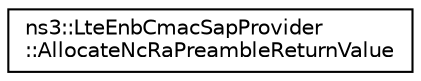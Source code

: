 digraph "Graphical Class Hierarchy"
{
 // LATEX_PDF_SIZE
  edge [fontname="Helvetica",fontsize="10",labelfontname="Helvetica",labelfontsize="10"];
  node [fontname="Helvetica",fontsize="10",shape=record];
  rankdir="LR";
  Node0 [label="ns3::LteEnbCmacSapProvider\l::AllocateNcRaPreambleReturnValue",height=0.2,width=0.4,color="black", fillcolor="white", style="filled",URL="$structns3_1_1_lte_enb_cmac_sap_provider_1_1_allocate_nc_ra_preamble_return_value.html",tooltip="AllocateNcRaPreambleReturnValue structure."];
}
